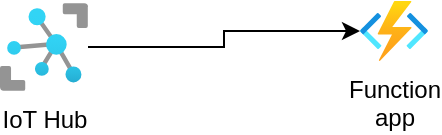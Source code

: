 <mxfile version="20.2.3" type="device"><diagram id="4OptCoS9wW9KvJ2SBnh9" name="Page-1"><mxGraphModel dx="1697" dy="689" grid="1" gridSize="10" guides="1" tooltips="1" connect="1" arrows="1" fold="1" page="1" pageScale="1" pageWidth="827" pageHeight="1169" math="0" shadow="0"><root><mxCell id="0"/><mxCell id="1" parent="0"/><mxCell id="YcIA7hyqOvDX0-7EScl_-3" style="edgeStyle=orthogonalEdgeStyle;rounded=0;orthogonalLoop=1;jettySize=auto;html=1;" edge="1" parent="1" source="YcIA7hyqOvDX0-7EScl_-1" target="YcIA7hyqOvDX0-7EScl_-2"><mxGeometry relative="1" as="geometry"/></mxCell><mxCell id="YcIA7hyqOvDX0-7EScl_-1" value="IoT Hub" style="aspect=fixed;html=1;points=[];align=center;image;fontSize=12;image=img/lib/azure2/iot/IoT_Hub.svg;" vertex="1" parent="1"><mxGeometry x="-572" y="261.5" width="44" height="44" as="geometry"/></mxCell><mxCell id="YcIA7hyqOvDX0-7EScl_-2" value="Function&lt;br&gt;app" style="aspect=fixed;html=1;points=[];align=center;image;fontSize=12;image=img/lib/azure2/iot/Function_Apps.svg;" vertex="1" parent="1"><mxGeometry x="-392" y="260.5" width="34" height="30" as="geometry"/></mxCell></root></mxGraphModel></diagram></mxfile>
